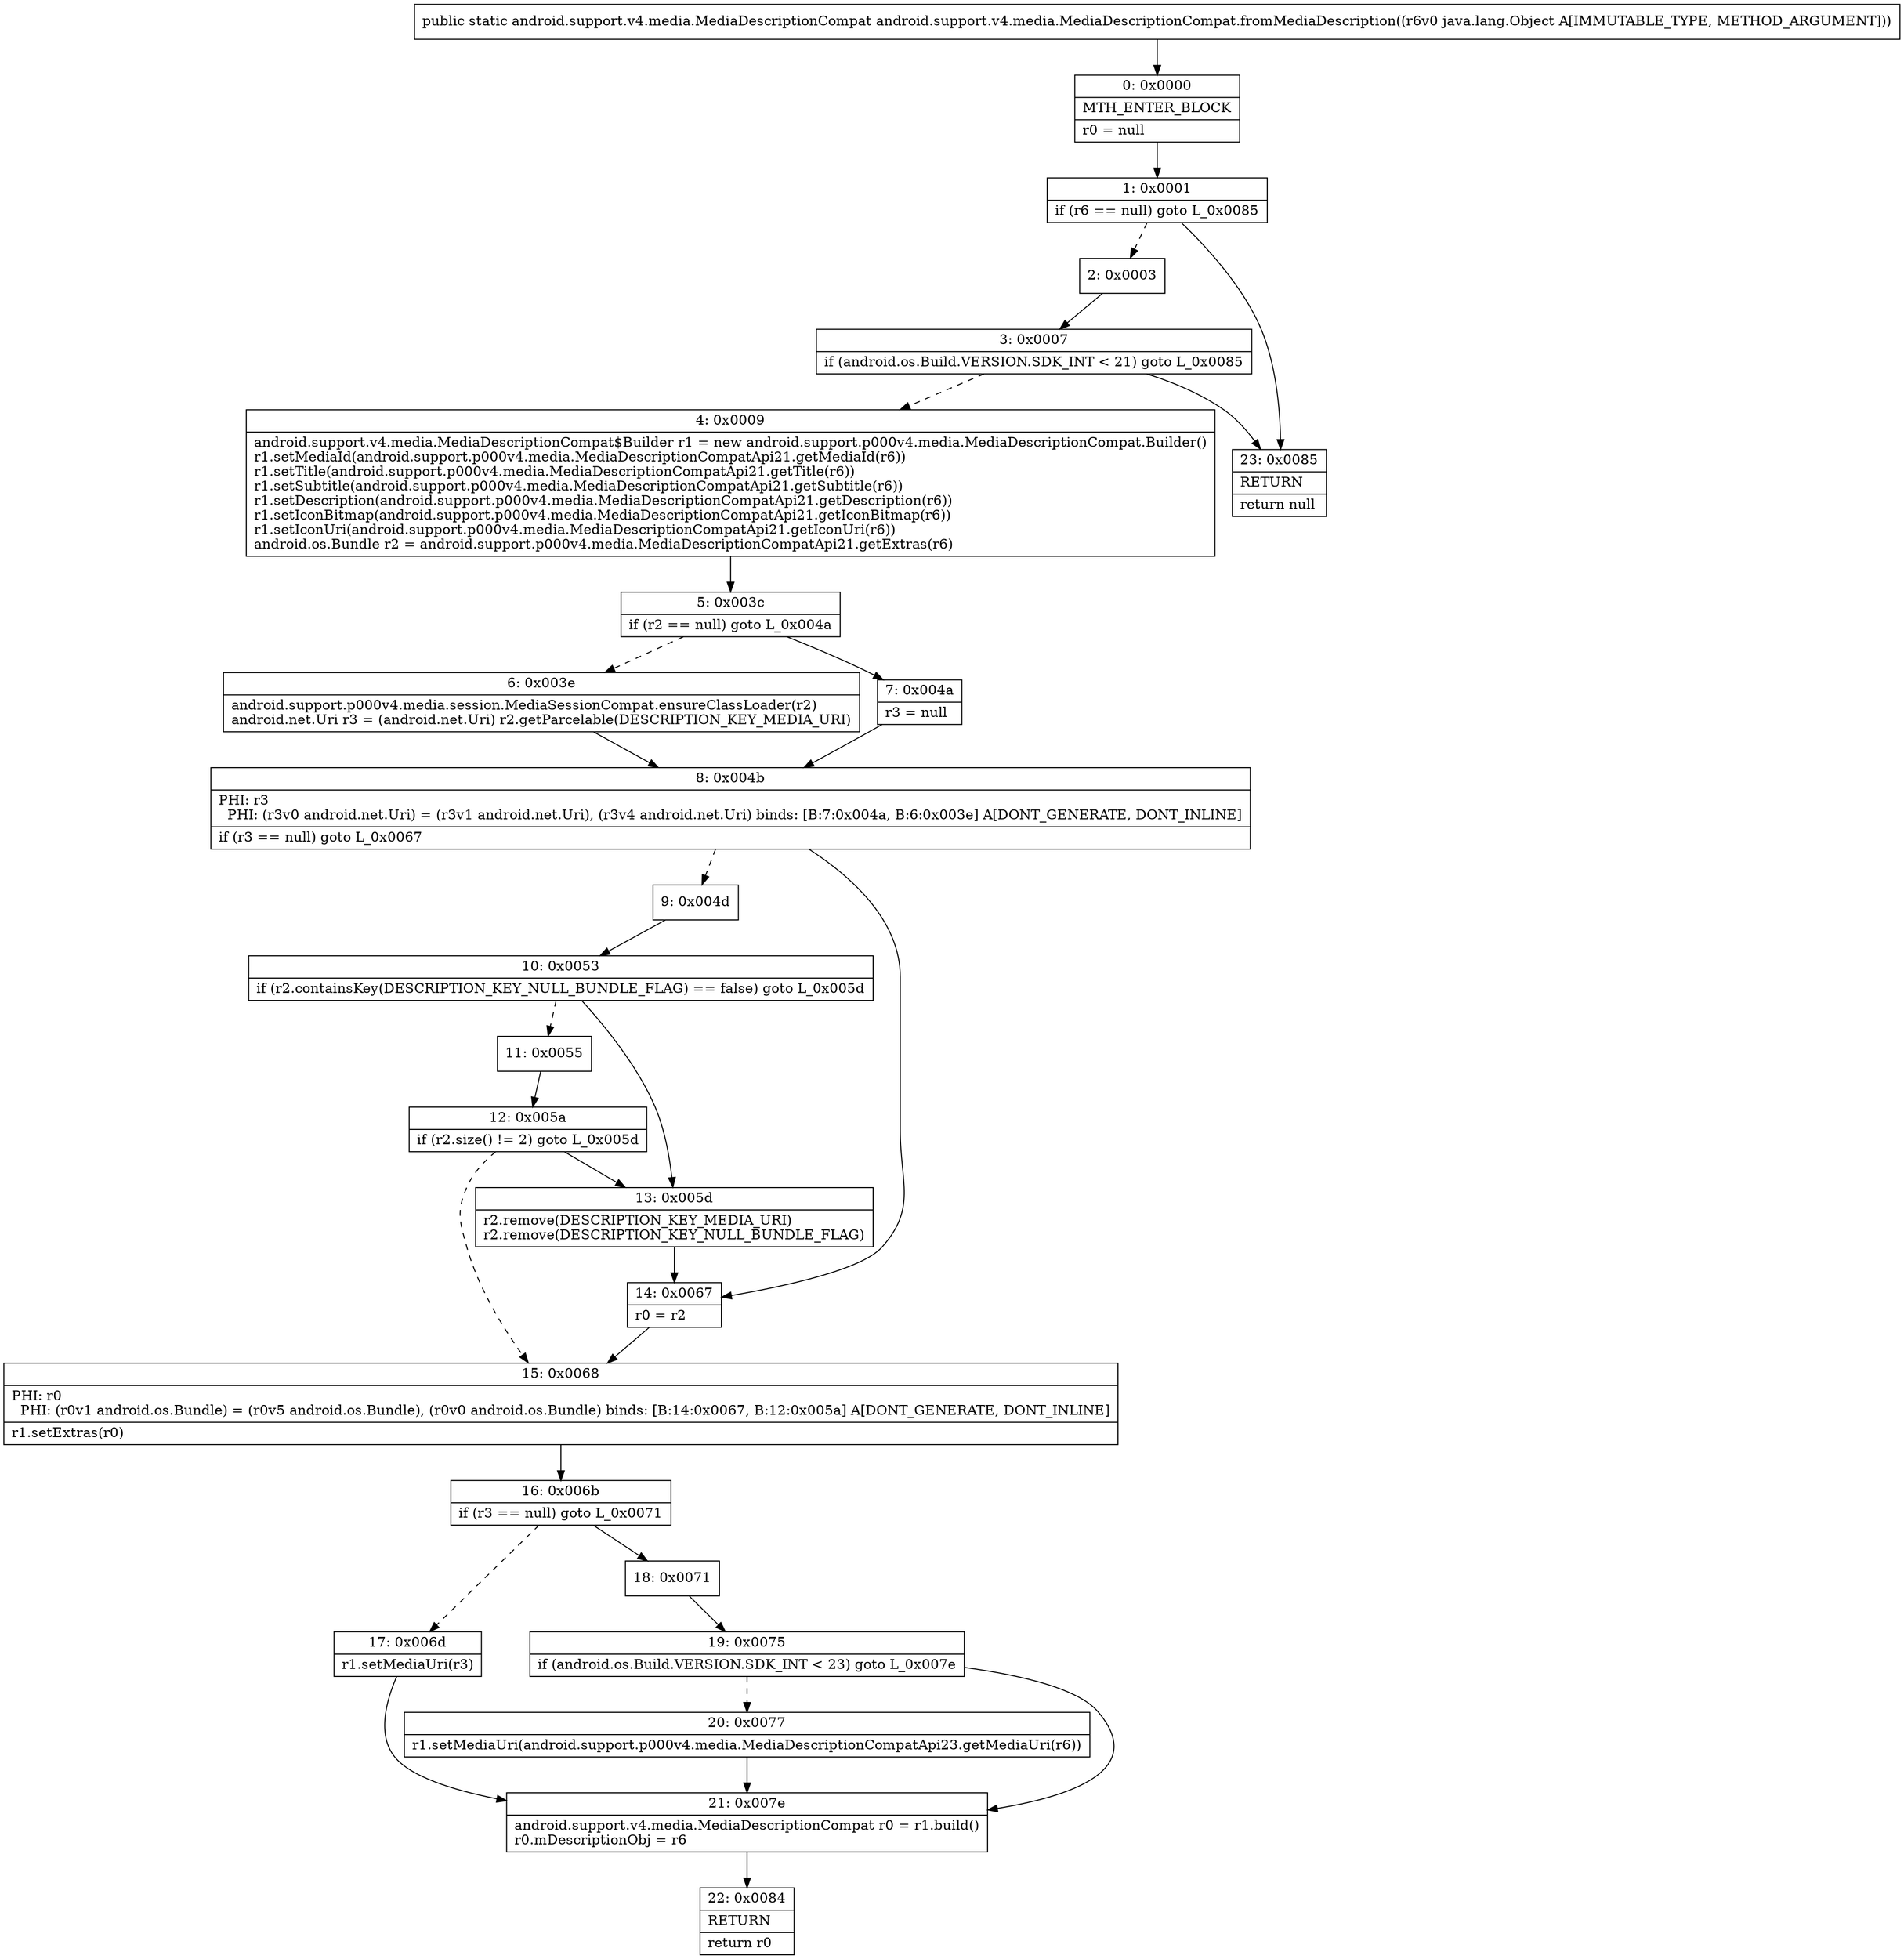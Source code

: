 digraph "CFG forandroid.support.v4.media.MediaDescriptionCompat.fromMediaDescription(Ljava\/lang\/Object;)Landroid\/support\/v4\/media\/MediaDescriptionCompat;" {
Node_0 [shape=record,label="{0\:\ 0x0000|MTH_ENTER_BLOCK\l|r0 = null\l}"];
Node_1 [shape=record,label="{1\:\ 0x0001|if (r6 == null) goto L_0x0085\l}"];
Node_2 [shape=record,label="{2\:\ 0x0003}"];
Node_3 [shape=record,label="{3\:\ 0x0007|if (android.os.Build.VERSION.SDK_INT \< 21) goto L_0x0085\l}"];
Node_4 [shape=record,label="{4\:\ 0x0009|android.support.v4.media.MediaDescriptionCompat$Builder r1 = new android.support.p000v4.media.MediaDescriptionCompat.Builder()\lr1.setMediaId(android.support.p000v4.media.MediaDescriptionCompatApi21.getMediaId(r6))\lr1.setTitle(android.support.p000v4.media.MediaDescriptionCompatApi21.getTitle(r6))\lr1.setSubtitle(android.support.p000v4.media.MediaDescriptionCompatApi21.getSubtitle(r6))\lr1.setDescription(android.support.p000v4.media.MediaDescriptionCompatApi21.getDescription(r6))\lr1.setIconBitmap(android.support.p000v4.media.MediaDescriptionCompatApi21.getIconBitmap(r6))\lr1.setIconUri(android.support.p000v4.media.MediaDescriptionCompatApi21.getIconUri(r6))\landroid.os.Bundle r2 = android.support.p000v4.media.MediaDescriptionCompatApi21.getExtras(r6)\l}"];
Node_5 [shape=record,label="{5\:\ 0x003c|if (r2 == null) goto L_0x004a\l}"];
Node_6 [shape=record,label="{6\:\ 0x003e|android.support.p000v4.media.session.MediaSessionCompat.ensureClassLoader(r2)\landroid.net.Uri r3 = (android.net.Uri) r2.getParcelable(DESCRIPTION_KEY_MEDIA_URI)\l}"];
Node_7 [shape=record,label="{7\:\ 0x004a|r3 = null\l}"];
Node_8 [shape=record,label="{8\:\ 0x004b|PHI: r3 \l  PHI: (r3v0 android.net.Uri) = (r3v1 android.net.Uri), (r3v4 android.net.Uri) binds: [B:7:0x004a, B:6:0x003e] A[DONT_GENERATE, DONT_INLINE]\l|if (r3 == null) goto L_0x0067\l}"];
Node_9 [shape=record,label="{9\:\ 0x004d}"];
Node_10 [shape=record,label="{10\:\ 0x0053|if (r2.containsKey(DESCRIPTION_KEY_NULL_BUNDLE_FLAG) == false) goto L_0x005d\l}"];
Node_11 [shape=record,label="{11\:\ 0x0055}"];
Node_12 [shape=record,label="{12\:\ 0x005a|if (r2.size() != 2) goto L_0x005d\l}"];
Node_13 [shape=record,label="{13\:\ 0x005d|r2.remove(DESCRIPTION_KEY_MEDIA_URI)\lr2.remove(DESCRIPTION_KEY_NULL_BUNDLE_FLAG)\l}"];
Node_14 [shape=record,label="{14\:\ 0x0067|r0 = r2\l}"];
Node_15 [shape=record,label="{15\:\ 0x0068|PHI: r0 \l  PHI: (r0v1 android.os.Bundle) = (r0v5 android.os.Bundle), (r0v0 android.os.Bundle) binds: [B:14:0x0067, B:12:0x005a] A[DONT_GENERATE, DONT_INLINE]\l|r1.setExtras(r0)\l}"];
Node_16 [shape=record,label="{16\:\ 0x006b|if (r3 == null) goto L_0x0071\l}"];
Node_17 [shape=record,label="{17\:\ 0x006d|r1.setMediaUri(r3)\l}"];
Node_18 [shape=record,label="{18\:\ 0x0071}"];
Node_19 [shape=record,label="{19\:\ 0x0075|if (android.os.Build.VERSION.SDK_INT \< 23) goto L_0x007e\l}"];
Node_20 [shape=record,label="{20\:\ 0x0077|r1.setMediaUri(android.support.p000v4.media.MediaDescriptionCompatApi23.getMediaUri(r6))\l}"];
Node_21 [shape=record,label="{21\:\ 0x007e|android.support.v4.media.MediaDescriptionCompat r0 = r1.build()\lr0.mDescriptionObj = r6\l}"];
Node_22 [shape=record,label="{22\:\ 0x0084|RETURN\l|return r0\l}"];
Node_23 [shape=record,label="{23\:\ 0x0085|RETURN\l|return null\l}"];
MethodNode[shape=record,label="{public static android.support.v4.media.MediaDescriptionCompat android.support.v4.media.MediaDescriptionCompat.fromMediaDescription((r6v0 java.lang.Object A[IMMUTABLE_TYPE, METHOD_ARGUMENT])) }"];
MethodNode -> Node_0;
Node_0 -> Node_1;
Node_1 -> Node_2[style=dashed];
Node_1 -> Node_23;
Node_2 -> Node_3;
Node_3 -> Node_4[style=dashed];
Node_3 -> Node_23;
Node_4 -> Node_5;
Node_5 -> Node_6[style=dashed];
Node_5 -> Node_7;
Node_6 -> Node_8;
Node_7 -> Node_8;
Node_8 -> Node_9[style=dashed];
Node_8 -> Node_14;
Node_9 -> Node_10;
Node_10 -> Node_11[style=dashed];
Node_10 -> Node_13;
Node_11 -> Node_12;
Node_12 -> Node_13;
Node_12 -> Node_15[style=dashed];
Node_13 -> Node_14;
Node_14 -> Node_15;
Node_15 -> Node_16;
Node_16 -> Node_17[style=dashed];
Node_16 -> Node_18;
Node_17 -> Node_21;
Node_18 -> Node_19;
Node_19 -> Node_20[style=dashed];
Node_19 -> Node_21;
Node_20 -> Node_21;
Node_21 -> Node_22;
}


